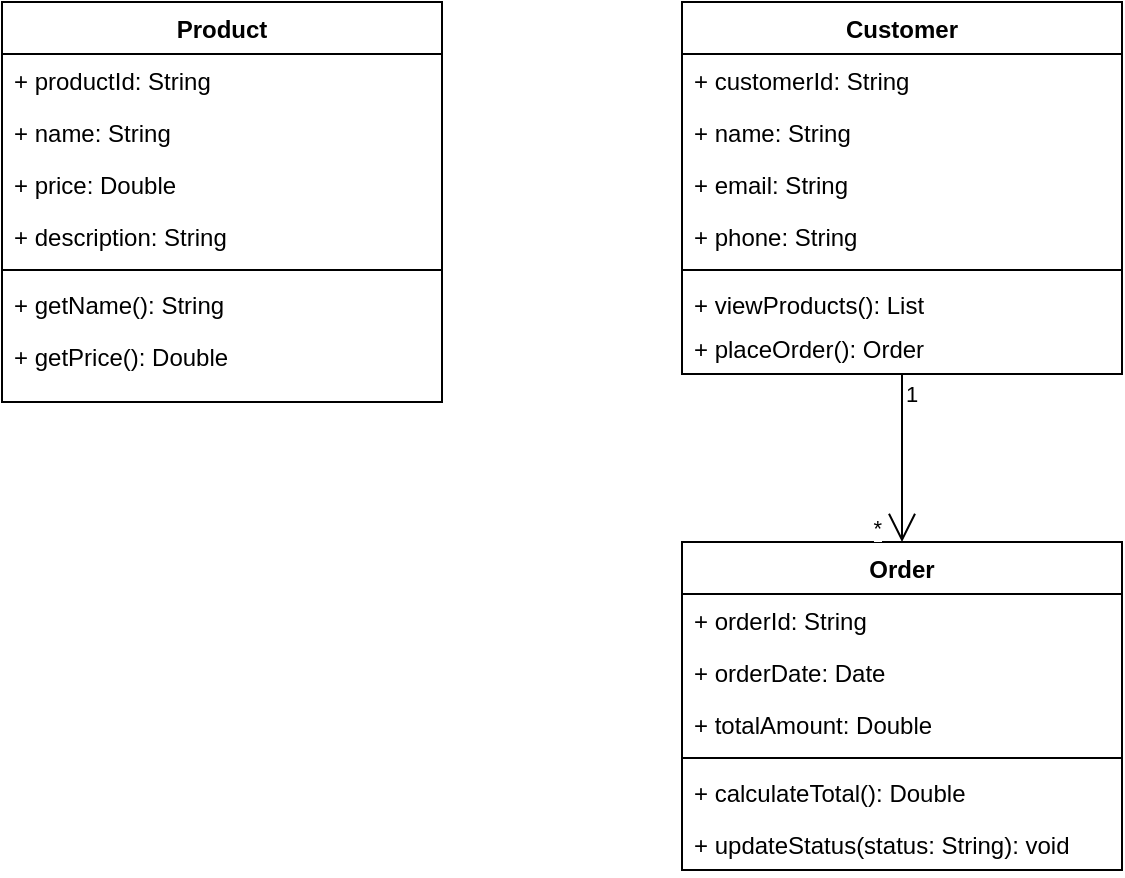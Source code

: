 <mxfile version="28.2.8">
  <diagram id="bai7_class" name="Bai7">
    <mxGraphModel dx="1281" dy="561" grid="1" gridSize="10" guides="1" tooltips="1" connect="1" arrows="1" fold="1" page="1" pageScale="1" pageWidth="1169" pageHeight="827" math="0" shadow="0">
      <root>
        <mxCell id="0" />
        <mxCell id="1" parent="0" />
        <mxCell id="product" value="Product" style="swimlane;fontStyle=1;align=center;verticalAlign=top;childLayout=stackLayout;horizontal=1;startSize=26;horizontalStack=0;resizeParent=1;resizeParentMax=0;resizeLast=0;collapsible=1;marginBottom=0;whiteSpace=wrap;html=1;" parent="1" vertex="1">
          <mxGeometry x="80" y="100" width="220" height="200" as="geometry" />
        </mxCell>
        <mxCell id="product_id" value="+ productId: String" style="text;strokeColor=none;fillColor=none;align=left;verticalAlign=top;spacingLeft=4;spacingRight=4;overflow=hidden;rotatable=0;points=[[0,0.5],[1,0.5]];portConstraint=eastwest;whiteSpace=wrap;html=1;" parent="product" vertex="1">
          <mxGeometry y="26" width="220" height="26" as="geometry" />
        </mxCell>
        <mxCell id="product_name" value="+ name: String" style="text;strokeColor=none;fillColor=none;align=left;verticalAlign=top;spacingLeft=4;spacingRight=4;overflow=hidden;rotatable=0;points=[[0,0.5],[1,0.5]];portConstraint=eastwest;whiteSpace=wrap;html=1;" parent="product" vertex="1">
          <mxGeometry y="52" width="220" height="26" as="geometry" />
        </mxCell>
        <mxCell id="product_price" value="+ price: Double" style="text;strokeColor=none;fillColor=none;align=left;verticalAlign=top;spacingLeft=4;spacingRight=4;overflow=hidden;rotatable=0;points=[[0,0.5],[1,0.5]];portConstraint=eastwest;whiteSpace=wrap;html=1;" parent="product" vertex="1">
          <mxGeometry y="78" width="220" height="26" as="geometry" />
        </mxCell>
        <mxCell id="product_desc" value="+ description: String" style="text;strokeColor=none;fillColor=none;align=left;verticalAlign=top;spacingLeft=4;spacingRight=4;overflow=hidden;rotatable=0;points=[[0,0.5],[1,0.5]];portConstraint=eastwest;whiteSpace=wrap;html=1;" parent="product" vertex="1">
          <mxGeometry y="104" width="220" height="26" as="geometry" />
        </mxCell>
        <mxCell id="product_line" value="" style="line;strokeWidth=1;fillColor=none;align=left;verticalAlign=middle;spacingTop=-1;spacingLeft=3;spacingRight=3;rotatable=0;labelPosition=right;points=[];portConstraint=eastwest;strokeColor=inherit;" parent="product" vertex="1">
          <mxGeometry y="130" width="220" height="8" as="geometry" />
        </mxCell>
        <mxCell id="product_getname" value="+ getName(): String" style="text;strokeColor=none;fillColor=none;align=left;verticalAlign=top;spacingLeft=4;spacingRight=4;overflow=hidden;rotatable=0;points=[[0,0.5],[1,0.5]];portConstraint=eastwest;whiteSpace=wrap;html=1;" parent="product" vertex="1">
          <mxGeometry y="138" width="220" height="26" as="geometry" />
        </mxCell>
        <mxCell id="product_getprice" value="+ getPrice(): Double" style="text;strokeColor=none;fillColor=none;align=left;verticalAlign=top;spacingLeft=4;spacingRight=4;overflow=hidden;rotatable=0;points=[[0,0.5],[1,0.5]];portConstraint=eastwest;whiteSpace=wrap;html=1;" parent="product" vertex="1">
          <mxGeometry y="164" width="220" height="36" as="geometry" />
        </mxCell>
        <mxCell id="customer" value="Customer" style="swimlane;fontStyle=1;align=center;verticalAlign=top;childLayout=stackLayout;horizontal=1;startSize=26;horizontalStack=0;resizeParent=1;resizeParentMax=0;resizeLast=0;collapsible=1;marginBottom=0;whiteSpace=wrap;html=1;" parent="1" vertex="1">
          <mxGeometry x="420" y="100" width="220" height="186" as="geometry" />
        </mxCell>
        <mxCell id="customer_id" value="+ customerId: String" style="text;strokeColor=none;fillColor=none;align=left;verticalAlign=top;spacingLeft=4;spacingRight=4;overflow=hidden;rotatable=0;points=[[0,0.5],[1,0.5]];portConstraint=eastwest;whiteSpace=wrap;html=1;" parent="customer" vertex="1">
          <mxGeometry y="26" width="220" height="26" as="geometry" />
        </mxCell>
        <mxCell id="customer_name" value="+ name: String" style="text;strokeColor=none;fillColor=none;align=left;verticalAlign=top;spacingLeft=4;spacingRight=4;overflow=hidden;rotatable=0;points=[[0,0.5],[1,0.5]];portConstraint=eastwest;whiteSpace=wrap;html=1;" parent="customer" vertex="1">
          <mxGeometry y="52" width="220" height="26" as="geometry" />
        </mxCell>
        <mxCell id="customer_email" value="+ email: String" style="text;strokeColor=none;fillColor=none;align=left;verticalAlign=top;spacingLeft=4;spacingRight=4;overflow=hidden;rotatable=0;points=[[0,0.5],[1,0.5]];portConstraint=eastwest;whiteSpace=wrap;html=1;" parent="customer" vertex="1">
          <mxGeometry y="78" width="220" height="26" as="geometry" />
        </mxCell>
        <mxCell id="customer_phone" value="+ phone: String" style="text;strokeColor=none;fillColor=none;align=left;verticalAlign=top;spacingLeft=4;spacingRight=4;overflow=hidden;rotatable=0;points=[[0,0.5],[1,0.5]];portConstraint=eastwest;whiteSpace=wrap;html=1;" parent="customer" vertex="1">
          <mxGeometry y="104" width="220" height="26" as="geometry" />
        </mxCell>
        <mxCell id="customer_line" value="" style="line;strokeWidth=1;fillColor=none;align=left;verticalAlign=middle;spacingTop=-1;spacingLeft=3;spacingRight=3;rotatable=0;labelPosition=right;points=[];portConstraint=eastwest;strokeColor=inherit;" parent="customer" vertex="1">
          <mxGeometry y="130" width="220" height="8" as="geometry" />
        </mxCell>
        <mxCell id="customer_viewproducts" value="+ viewProducts(): List" style="text;strokeColor=none;fillColor=none;align=left;verticalAlign=top;spacingLeft=4;spacingRight=4;overflow=hidden;rotatable=0;points=[[0,0.5],[1,0.5]];portConstraint=eastwest;whiteSpace=wrap;html=1;" parent="customer" vertex="1">
          <mxGeometry y="138" width="220" height="22" as="geometry" />
        </mxCell>
        <mxCell id="customer_placeorder" value="+ placeOrder(): Order" style="text;strokeColor=none;fillColor=none;align=left;verticalAlign=top;spacingLeft=4;spacingRight=4;overflow=hidden;rotatable=0;points=[[0,0.5],[1,0.5]];portConstraint=eastwest;whiteSpace=wrap;html=1;" parent="customer" vertex="1">
          <mxGeometry y="160" width="220" height="26" as="geometry" />
        </mxCell>
        <mxCell id="order" value="Order" style="swimlane;fontStyle=1;align=center;verticalAlign=top;childLayout=stackLayout;horizontal=1;startSize=26;horizontalStack=0;resizeParent=1;resizeParentMax=0;resizeLast=0;collapsible=1;marginBottom=0;whiteSpace=wrap;html=1;" parent="1" vertex="1">
          <mxGeometry x="420" y="370" width="220" height="164" as="geometry" />
        </mxCell>
        <mxCell id="order_id" value="+ orderId: String" style="text;strokeColor=none;fillColor=none;align=left;verticalAlign=top;spacingLeft=4;spacingRight=4;overflow=hidden;rotatable=0;points=[[0,0.5],[1,0.5]];portConstraint=eastwest;whiteSpace=wrap;html=1;" parent="order" vertex="1">
          <mxGeometry y="26" width="220" height="26" as="geometry" />
        </mxCell>
        <mxCell id="order_date" value="+ orderDate: Date" style="text;strokeColor=none;fillColor=none;align=left;verticalAlign=top;spacingLeft=4;spacingRight=4;overflow=hidden;rotatable=0;points=[[0,0.5],[1,0.5]];portConstraint=eastwest;whiteSpace=wrap;html=1;" parent="order" vertex="1">
          <mxGeometry y="52" width="220" height="26" as="geometry" />
        </mxCell>
        <mxCell id="order_total" value="+ totalAmount: Double" style="text;strokeColor=none;fillColor=none;align=left;verticalAlign=top;spacingLeft=4;spacingRight=4;overflow=hidden;rotatable=0;points=[[0,0.5],[1,0.5]];portConstraint=eastwest;whiteSpace=wrap;html=1;" parent="order" vertex="1">
          <mxGeometry y="78" width="220" height="26" as="geometry" />
        </mxCell>
        <mxCell id="order_line" value="" style="line;strokeWidth=1;fillColor=none;align=left;verticalAlign=middle;spacingTop=-1;spacingLeft=3;spacingRight=3;rotatable=0;labelPosition=right;points=[];portConstraint=eastwest;strokeColor=inherit;" parent="order" vertex="1">
          <mxGeometry y="104" width="220" height="8" as="geometry" />
        </mxCell>
        <mxCell id="order_calculate" value="+ calculateTotal(): Double" style="text;strokeColor=none;fillColor=none;align=left;verticalAlign=top;spacingLeft=4;spacingRight=4;overflow=hidden;rotatable=0;points=[[0,0.5],[1,0.5]];portConstraint=eastwest;whiteSpace=wrap;html=1;" parent="order" vertex="1">
          <mxGeometry y="112" width="220" height="26" as="geometry" />
        </mxCell>
        <mxCell id="order_updatestatus" value="+ updateStatus(status: String): void" style="text;strokeColor=none;fillColor=none;align=left;verticalAlign=top;spacingLeft=4;spacingRight=4;overflow=hidden;rotatable=0;points=[[0,0.5],[1,0.5]];portConstraint=eastwest;whiteSpace=wrap;html=1;" parent="order" vertex="1">
          <mxGeometry y="138" width="220" height="26" as="geometry" />
        </mxCell>
        <mxCell id="assoc_customer_order" value="" style="endArrow=open;html=1;endSize=12;edgeStyle=orthogonalEdgeStyle;rounded=0;" parent="1" source="customer" target="order" edge="1">
          <mxGeometry relative="1" as="geometry">
            <mxPoint x="530" y="250" as="sourcePoint" />
            <mxPoint x="530" y="320" as="targetPoint" />
          </mxGeometry>
        </mxCell>
        <mxCell id="mult_customer" value="1" style="edgeLabel;resizable=0;html=1;align=left;verticalAlign=bottom;" parent="assoc_customer_order" connectable="0" vertex="1">
          <mxGeometry x="-1" relative="1" as="geometry">
            <mxPoint x="510" y="298" as="sourcePoint" />
            <mxPoint y="18" as="offset" />
          </mxGeometry>
        </mxCell>
        <mxCell id="mult_order" value="*" style="edgeLabel;resizable=0;html=1;align=right;verticalAlign=top;" parent="assoc_customer_order" connectable="0" vertex="1">
          <mxGeometry x="1" relative="1" as="geometry">
            <mxPoint x="540" y="319.9" as="sourcePoint" />
            <mxPoint x="-10" y="-20" as="offset" />
          </mxGeometry>
        </mxCell>
      </root>
    </mxGraphModel>
  </diagram>
</mxfile>
